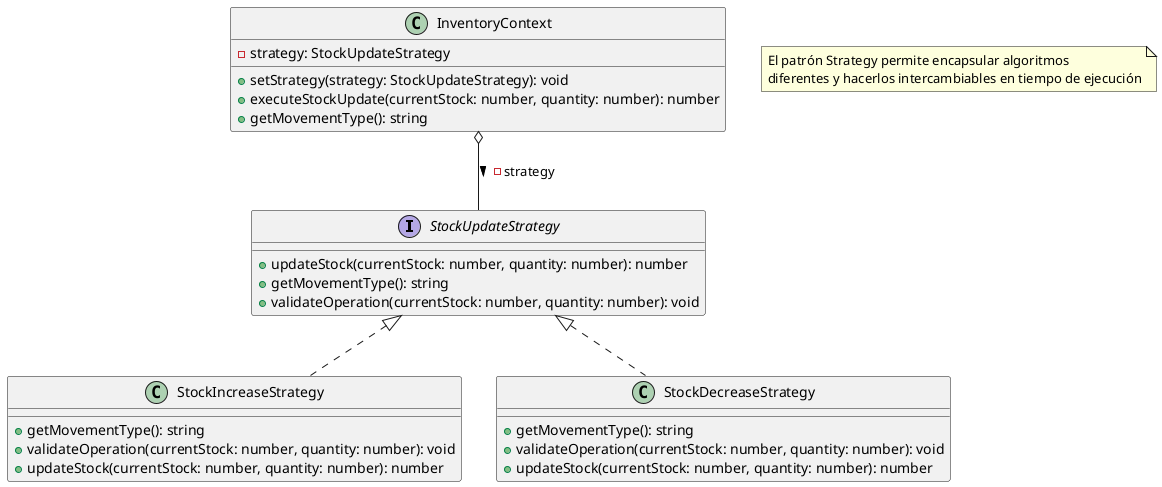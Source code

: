 @startuml Strategy Pattern

interface StockUpdateStrategy {
  +updateStock(currentStock: number, quantity: number): number
  +getMovementType(): string
  +validateOperation(currentStock: number, quantity: number): void
}

class StockIncreaseStrategy {
  +getMovementType(): string
  +validateOperation(currentStock: number, quantity: number): void
  +updateStock(currentStock: number, quantity: number): number
}

class StockDecreaseStrategy {
  +getMovementType(): string
  +validateOperation(currentStock: number, quantity: number): void
  +updateStock(currentStock: number, quantity: number): number
}

class InventoryContext {
  -strategy: StockUpdateStrategy
  +setStrategy(strategy: StockUpdateStrategy): void
  +executeStockUpdate(currentStock: number, quantity: number): number
  +getMovementType(): string
}

StockUpdateStrategy <|.. StockIncreaseStrategy
StockUpdateStrategy <|.. StockDecreaseStrategy
InventoryContext o-- StockUpdateStrategy : -strategy >

note "El patrón Strategy permite encapsular algoritmos\ndiferentes y hacerlos intercambiables en tiempo de ejecución" as N1

@enduml